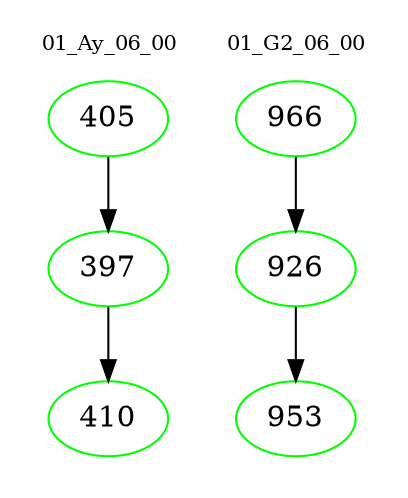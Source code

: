 digraph{
subgraph cluster_0 {
color = white
label = "01_Ay_06_00";
fontsize=10;
T0_405 [label="405", color="green"]
T0_405 -> T0_397 [color="black"]
T0_397 [label="397", color="green"]
T0_397 -> T0_410 [color="black"]
T0_410 [label="410", color="green"]
}
subgraph cluster_1 {
color = white
label = "01_G2_06_00";
fontsize=10;
T1_966 [label="966", color="green"]
T1_966 -> T1_926 [color="black"]
T1_926 [label="926", color="green"]
T1_926 -> T1_953 [color="black"]
T1_953 [label="953", color="green"]
}
}
